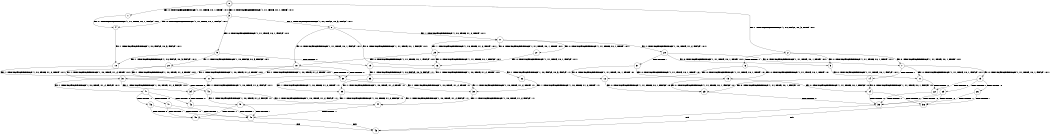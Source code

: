 digraph BCG {
size = "7, 10.5";
center = TRUE;
node [shape = circle];
0 [peripheries = 2];
0 -> 1 [label = "EX !0 !ATOMIC_EXCH_BRANCH (1, +1, TRUE, +0, 1, TRUE) !:0:1:"];
0 -> 2 [label = "EX !1 !ATOMIC_EXCH_BRANCH (1, +0, FALSE, +0, 3, TRUE) !:0:1:"];
0 -> 3 [label = "EX !0 !ATOMIC_EXCH_BRANCH (1, +1, TRUE, +0, 1, TRUE) !:0:1:"];
1 -> 4 [label = "EX !0 !ATOMIC_EXCH_BRANCH (1, +1, TRUE, +0, 1, FALSE) !:0:1:"];
2 -> 5 [label = "EX !0 !ATOMIC_EXCH_BRANCH (1, +1, TRUE, +0, 1, TRUE) !:0:1:"];
2 -> 6 [label = "TERMINATE !1"];
2 -> 7 [label = "EX !0 !ATOMIC_EXCH_BRANCH (1, +1, TRUE, +0, 1, TRUE) !:0:1:"];
3 -> 4 [label = "EX !0 !ATOMIC_EXCH_BRANCH (1, +1, TRUE, +0, 1, FALSE) !:0:1:"];
3 -> 8 [label = "EX !1 !ATOMIC_EXCH_BRANCH (1, +0, FALSE, +0, 3, FALSE) !:0:1:"];
3 -> 9 [label = "EX !0 !ATOMIC_EXCH_BRANCH (1, +1, TRUE, +0, 1, FALSE) !:0:1:"];
4 -> 10 [label = "EX !1 !ATOMIC_EXCH_BRANCH (1, +0, FALSE, +0, 3, FALSE) !:0:1:"];
5 -> 11 [label = "EX !0 !ATOMIC_EXCH_BRANCH (1, +1, TRUE, +0, 1, FALSE) !:0:1:"];
6 -> 12 [label = "EX !0 !ATOMIC_EXCH_BRANCH (1, +1, TRUE, +0, 1, TRUE) !:0:"];
6 -> 13 [label = "EX !0 !ATOMIC_EXCH_BRANCH (1, +1, TRUE, +0, 1, TRUE) !:0:"];
7 -> 11 [label = "EX !0 !ATOMIC_EXCH_BRANCH (1, +1, TRUE, +0, 1, FALSE) !:0:1:"];
7 -> 14 [label = "TERMINATE !1"];
7 -> 15 [label = "EX !0 !ATOMIC_EXCH_BRANCH (1, +1, TRUE, +0, 1, FALSE) !:0:1:"];
8 -> 16 [label = "EX !0 !ATOMIC_EXCH_BRANCH (1, +1, TRUE, +0, 1, FALSE) !:0:1:"];
8 -> 17 [label = "EX !1 !ATOMIC_EXCH_BRANCH (1, +0, TRUE, +1, 2, TRUE) !:0:1:"];
8 -> 18 [label = "EX !0 !ATOMIC_EXCH_BRANCH (1, +1, TRUE, +0, 1, FALSE) !:0:1:"];
9 -> 10 [label = "EX !1 !ATOMIC_EXCH_BRANCH (1, +0, FALSE, +0, 3, FALSE) !:0:1:"];
9 -> 19 [label = "TERMINATE !0"];
9 -> 20 [label = "EX !1 !ATOMIC_EXCH_BRANCH (1, +0, FALSE, +0, 3, FALSE) !:0:1:"];
10 -> 21 [label = "EX !1 !ATOMIC_EXCH_BRANCH (1, +0, TRUE, +1, 2, TRUE) !:0:1:"];
11 -> 22 [label = "TERMINATE !0"];
12 -> 23 [label = "EX !0 !ATOMIC_EXCH_BRANCH (1, +1, TRUE, +0, 1, FALSE) !:0:"];
13 -> 23 [label = "EX !0 !ATOMIC_EXCH_BRANCH (1, +1, TRUE, +0, 1, FALSE) !:0:"];
13 -> 24 [label = "EX !0 !ATOMIC_EXCH_BRANCH (1, +1, TRUE, +0, 1, FALSE) !:0:"];
14 -> 23 [label = "EX !0 !ATOMIC_EXCH_BRANCH (1, +1, TRUE, +0, 1, FALSE) !:0:"];
14 -> 24 [label = "EX !0 !ATOMIC_EXCH_BRANCH (1, +1, TRUE, +0, 1, FALSE) !:0:"];
15 -> 22 [label = "TERMINATE !0"];
15 -> 25 [label = "TERMINATE !1"];
15 -> 26 [label = "TERMINATE !0"];
16 -> 21 [label = "EX !1 !ATOMIC_EXCH_BRANCH (1, +0, TRUE, +1, 2, TRUE) !:0:1:"];
17 -> 27 [label = "EX !0 !ATOMIC_EXCH_BRANCH (1, +1, TRUE, +0, 1, TRUE) !:0:1:"];
17 -> 28 [label = "EX !1 !ATOMIC_EXCH_BRANCH (1, +0, TRUE, +1, 2, FALSE) !:0:1:"];
17 -> 29 [label = "EX !0 !ATOMIC_EXCH_BRANCH (1, +1, TRUE, +0, 1, TRUE) !:0:1:"];
18 -> 21 [label = "EX !1 !ATOMIC_EXCH_BRANCH (1, +0, TRUE, +1, 2, TRUE) !:0:1:"];
18 -> 30 [label = "TERMINATE !0"];
18 -> 31 [label = "EX !1 !ATOMIC_EXCH_BRANCH (1, +0, TRUE, +1, 2, TRUE) !:0:1:"];
19 -> 32 [label = "EX !1 !ATOMIC_EXCH_BRANCH (1, +0, FALSE, +0, 3, FALSE) !:1:"];
19 -> 33 [label = "EX !1 !ATOMIC_EXCH_BRANCH (1, +0, FALSE, +0, 3, FALSE) !:1:"];
20 -> 21 [label = "EX !1 !ATOMIC_EXCH_BRANCH (1, +0, TRUE, +1, 2, TRUE) !:0:1:"];
20 -> 30 [label = "TERMINATE !0"];
20 -> 31 [label = "EX !1 !ATOMIC_EXCH_BRANCH (1, +0, TRUE, +1, 2, TRUE) !:0:1:"];
21 -> 34 [label = "EX !1 !ATOMIC_EXCH_BRANCH (1, +0, TRUE, +1, 2, FALSE) !:0:1:"];
22 -> 35 [label = "TERMINATE !1"];
23 -> 35 [label = "TERMINATE !0"];
24 -> 35 [label = "TERMINATE !0"];
24 -> 36 [label = "TERMINATE !0"];
25 -> 35 [label = "TERMINATE !0"];
25 -> 36 [label = "TERMINATE !0"];
26 -> 35 [label = "TERMINATE !1"];
26 -> 36 [label = "TERMINATE !1"];
27 -> 16 [label = "EX !0 !ATOMIC_EXCH_BRANCH (1, +1, TRUE, +0, 1, FALSE) !:0:1:"];
28 -> 5 [label = "EX !0 !ATOMIC_EXCH_BRANCH (1, +1, TRUE, +0, 1, TRUE) !:0:1:"];
28 -> 37 [label = "TERMINATE !1"];
28 -> 7 [label = "EX !0 !ATOMIC_EXCH_BRANCH (1, +1, TRUE, +0, 1, TRUE) !:0:1:"];
29 -> 16 [label = "EX !0 !ATOMIC_EXCH_BRANCH (1, +1, TRUE, +0, 1, FALSE) !:0:1:"];
29 -> 17 [label = "EX !1 !ATOMIC_EXCH_BRANCH (1, +0, TRUE, +1, 2, TRUE) !:0:1:"];
29 -> 18 [label = "EX !0 !ATOMIC_EXCH_BRANCH (1, +1, TRUE, +0, 1, FALSE) !:0:1:"];
30 -> 38 [label = "EX !1 !ATOMIC_EXCH_BRANCH (1, +0, TRUE, +1, 2, TRUE) !:1:"];
30 -> 39 [label = "EX !1 !ATOMIC_EXCH_BRANCH (1, +0, TRUE, +1, 2, TRUE) !:1:"];
31 -> 34 [label = "EX !1 !ATOMIC_EXCH_BRANCH (1, +0, TRUE, +1, 2, FALSE) !:0:1:"];
31 -> 40 [label = "TERMINATE !0"];
31 -> 41 [label = "EX !1 !ATOMIC_EXCH_BRANCH (1, +0, TRUE, +1, 2, FALSE) !:0:1:"];
32 -> 38 [label = "EX !1 !ATOMIC_EXCH_BRANCH (1, +0, TRUE, +1, 2, TRUE) !:1:"];
33 -> 38 [label = "EX !1 !ATOMIC_EXCH_BRANCH (1, +0, TRUE, +1, 2, TRUE) !:1:"];
33 -> 39 [label = "EX !1 !ATOMIC_EXCH_BRANCH (1, +0, TRUE, +1, 2, TRUE) !:1:"];
34 -> 42 [label = "TERMINATE !0"];
35 -> 43 [label = "exit"];
36 -> 43 [label = "exit"];
37 -> 12 [label = "EX !0 !ATOMIC_EXCH_BRANCH (1, +1, TRUE, +0, 1, TRUE) !:0:"];
37 -> 13 [label = "EX !0 !ATOMIC_EXCH_BRANCH (1, +1, TRUE, +0, 1, TRUE) !:0:"];
38 -> 44 [label = "EX !1 !ATOMIC_EXCH_BRANCH (1, +0, TRUE, +1, 2, FALSE) !:1:"];
39 -> 44 [label = "EX !1 !ATOMIC_EXCH_BRANCH (1, +0, TRUE, +1, 2, FALSE) !:1:"];
39 -> 45 [label = "EX !1 !ATOMIC_EXCH_BRANCH (1, +0, TRUE, +1, 2, FALSE) !:1:"];
40 -> 44 [label = "EX !1 !ATOMIC_EXCH_BRANCH (1, +0, TRUE, +1, 2, FALSE) !:1:"];
40 -> 45 [label = "EX !1 !ATOMIC_EXCH_BRANCH (1, +0, TRUE, +1, 2, FALSE) !:1:"];
41 -> 42 [label = "TERMINATE !0"];
41 -> 46 [label = "TERMINATE !1"];
41 -> 47 [label = "TERMINATE !0"];
42 -> 48 [label = "TERMINATE !1"];
44 -> 48 [label = "TERMINATE !1"];
45 -> 48 [label = "TERMINATE !1"];
45 -> 49 [label = "TERMINATE !1"];
46 -> 48 [label = "TERMINATE !0"];
46 -> 49 [label = "TERMINATE !0"];
47 -> 48 [label = "TERMINATE !1"];
47 -> 49 [label = "TERMINATE !1"];
48 -> 43 [label = "exit"];
49 -> 43 [label = "exit"];
}
